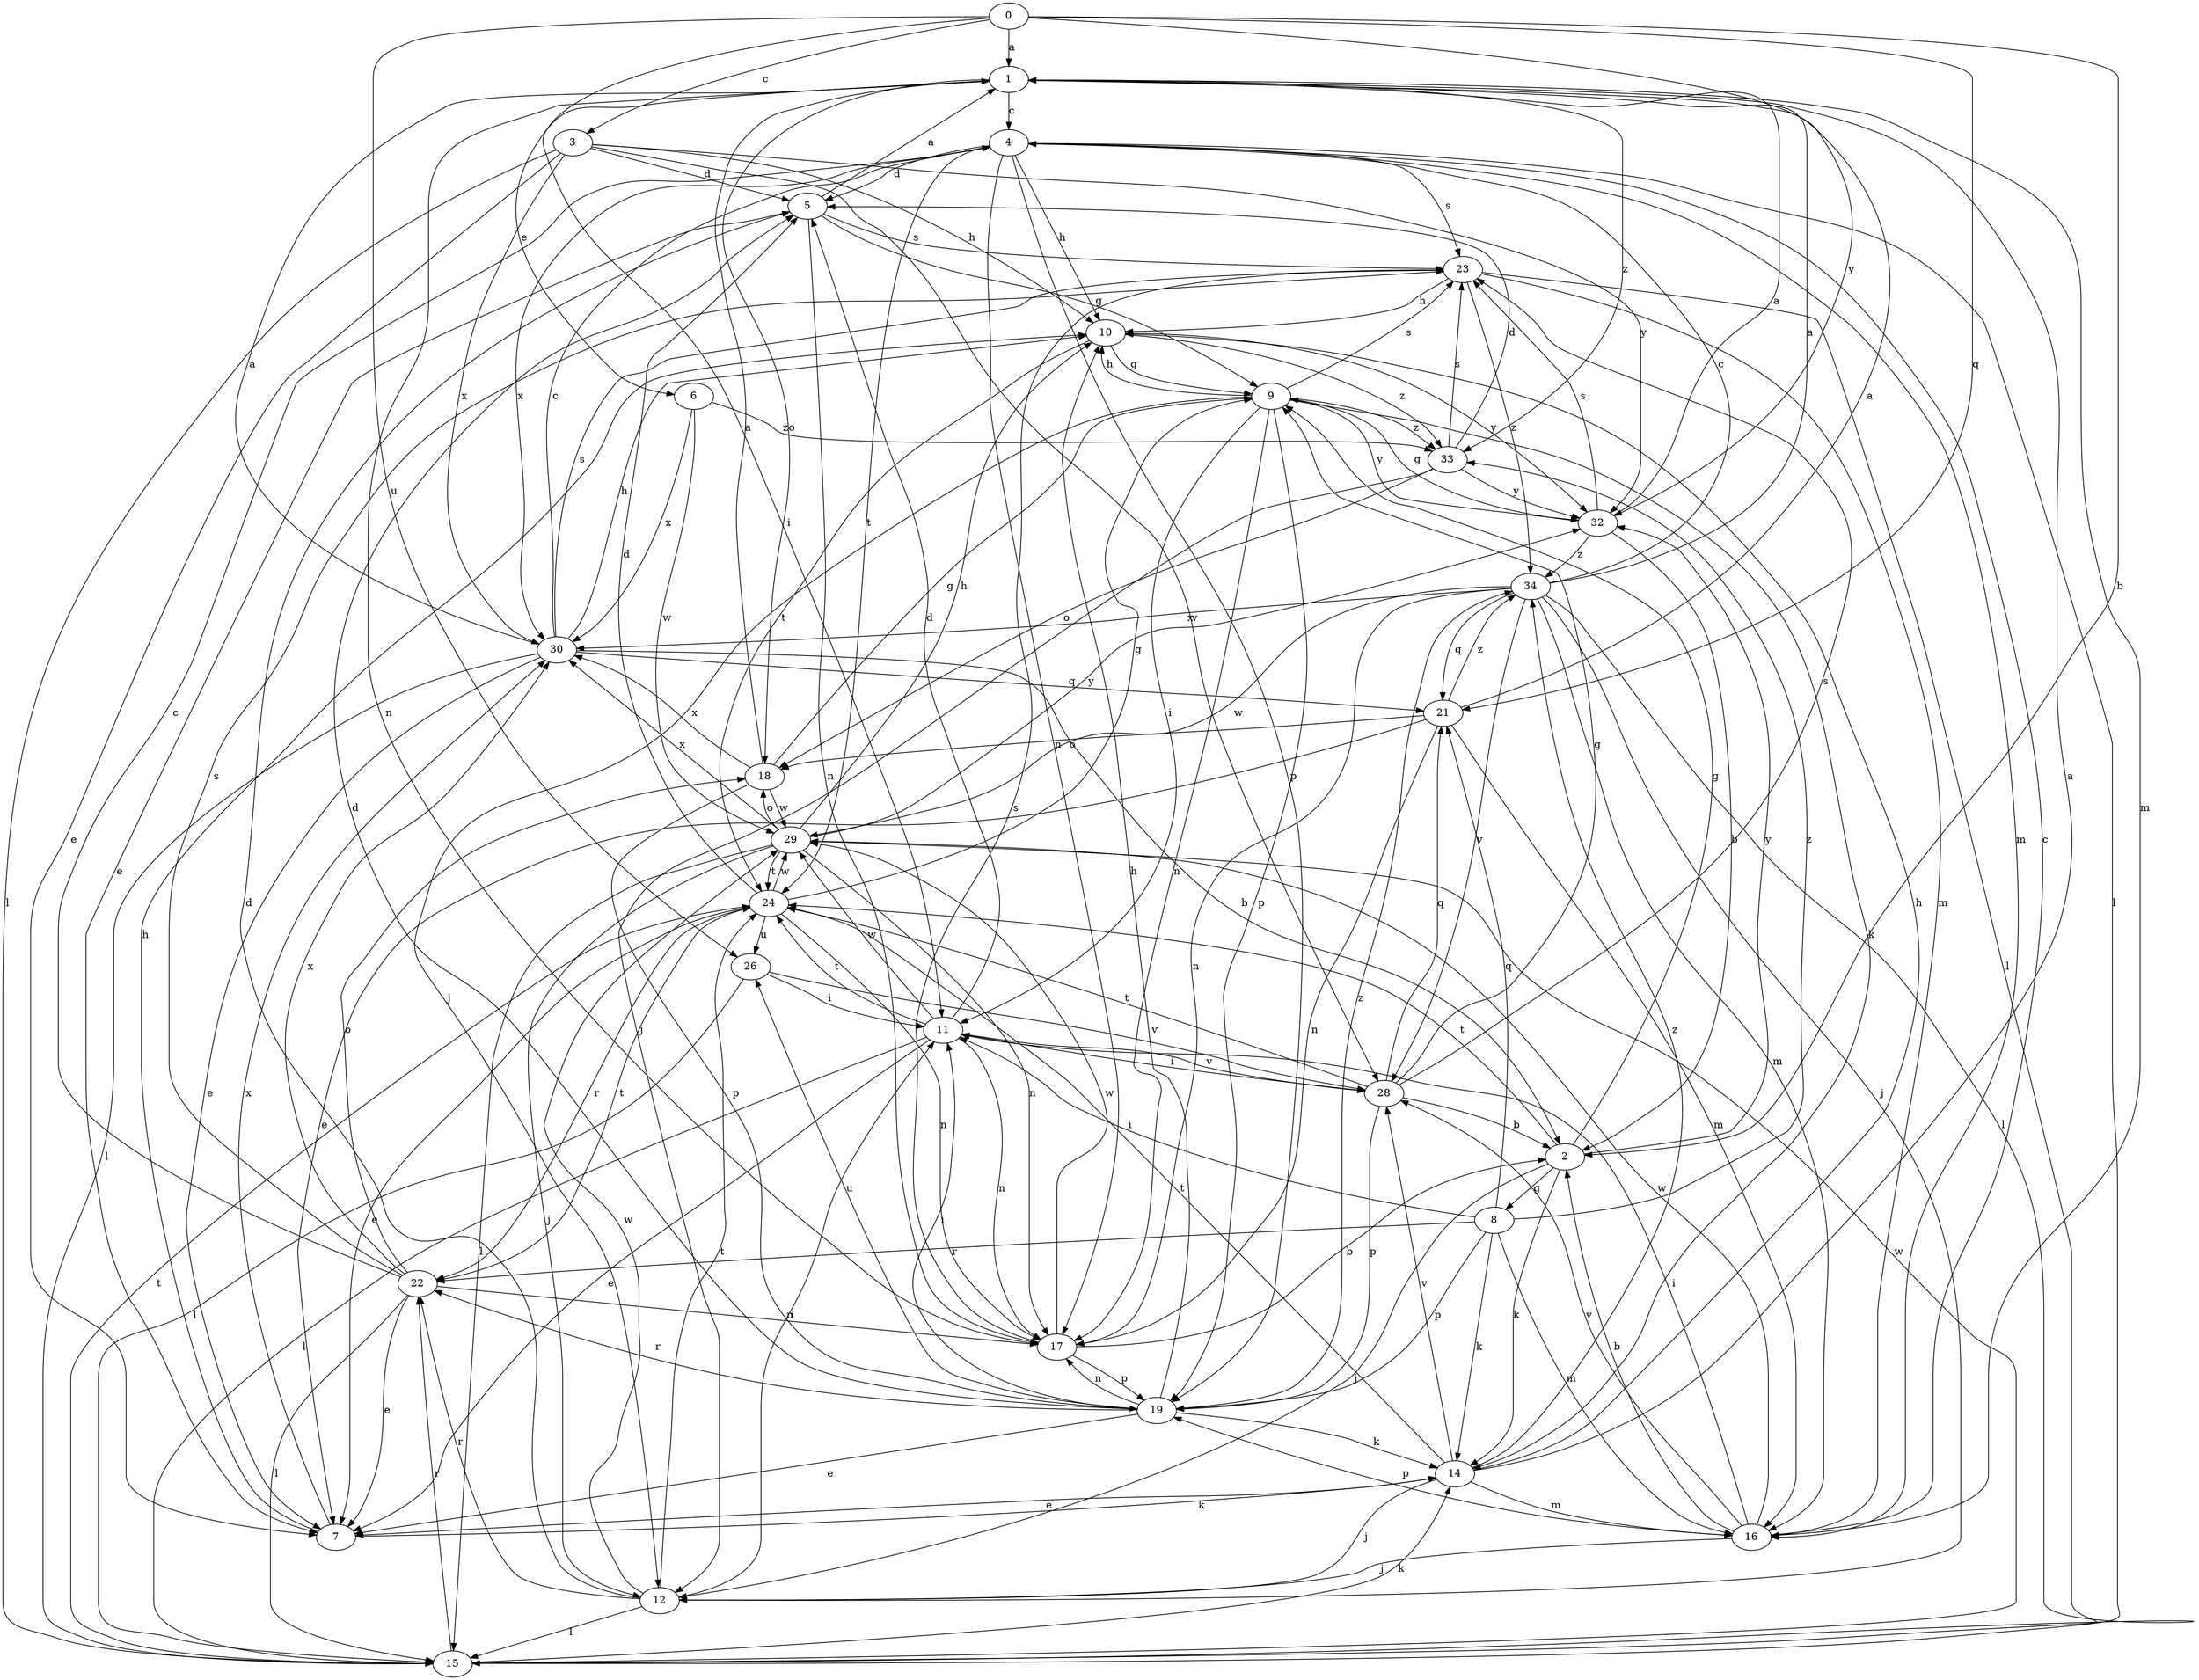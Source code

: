 strict digraph  {
0;
1;
2;
3;
4;
5;
6;
7;
8;
9;
10;
11;
12;
14;
15;
16;
17;
18;
19;
21;
22;
23;
24;
26;
28;
29;
30;
32;
33;
34;
0 -> 1  [label=a];
0 -> 2  [label=b];
0 -> 3  [label=c];
0 -> 11  [label=i];
0 -> 21  [label=q];
0 -> 26  [label=u];
0 -> 32  [label=y];
1 -> 4  [label=c];
1 -> 6  [label=e];
1 -> 16  [label=m];
1 -> 17  [label=n];
1 -> 18  [label=o];
1 -> 33  [label=z];
2 -> 8  [label=g];
2 -> 9  [label=g];
2 -> 12  [label=j];
2 -> 14  [label=k];
2 -> 24  [label=t];
2 -> 32  [label=y];
3 -> 5  [label=d];
3 -> 7  [label=e];
3 -> 10  [label=h];
3 -> 15  [label=l];
3 -> 28  [label=v];
3 -> 30  [label=x];
3 -> 32  [label=y];
4 -> 5  [label=d];
4 -> 10  [label=h];
4 -> 15  [label=l];
4 -> 16  [label=m];
4 -> 17  [label=n];
4 -> 19  [label=p];
4 -> 23  [label=s];
4 -> 24  [label=t];
4 -> 30  [label=x];
5 -> 1  [label=a];
5 -> 7  [label=e];
5 -> 9  [label=g];
5 -> 17  [label=n];
5 -> 23  [label=s];
6 -> 29  [label=w];
6 -> 30  [label=x];
6 -> 33  [label=z];
7 -> 10  [label=h];
7 -> 14  [label=k];
7 -> 30  [label=x];
8 -> 11  [label=i];
8 -> 14  [label=k];
8 -> 16  [label=m];
8 -> 19  [label=p];
8 -> 21  [label=q];
8 -> 22  [label=r];
8 -> 33  [label=z];
9 -> 10  [label=h];
9 -> 11  [label=i];
9 -> 12  [label=j];
9 -> 14  [label=k];
9 -> 17  [label=n];
9 -> 19  [label=p];
9 -> 23  [label=s];
9 -> 32  [label=y];
9 -> 33  [label=z];
10 -> 9  [label=g];
10 -> 24  [label=t];
10 -> 32  [label=y];
10 -> 33  [label=z];
11 -> 5  [label=d];
11 -> 7  [label=e];
11 -> 15  [label=l];
11 -> 17  [label=n];
11 -> 24  [label=t];
11 -> 28  [label=v];
11 -> 29  [label=w];
12 -> 5  [label=d];
12 -> 11  [label=i];
12 -> 15  [label=l];
12 -> 22  [label=r];
12 -> 24  [label=t];
12 -> 29  [label=w];
14 -> 1  [label=a];
14 -> 7  [label=e];
14 -> 10  [label=h];
14 -> 12  [label=j];
14 -> 16  [label=m];
14 -> 24  [label=t];
14 -> 28  [label=v];
14 -> 34  [label=z];
15 -> 14  [label=k];
15 -> 22  [label=r];
15 -> 24  [label=t];
15 -> 29  [label=w];
16 -> 2  [label=b];
16 -> 4  [label=c];
16 -> 11  [label=i];
16 -> 12  [label=j];
16 -> 19  [label=p];
16 -> 28  [label=v];
16 -> 29  [label=w];
17 -> 2  [label=b];
17 -> 19  [label=p];
17 -> 23  [label=s];
17 -> 29  [label=w];
18 -> 1  [label=a];
18 -> 9  [label=g];
18 -> 19  [label=p];
18 -> 29  [label=w];
18 -> 30  [label=x];
19 -> 5  [label=d];
19 -> 7  [label=e];
19 -> 10  [label=h];
19 -> 11  [label=i];
19 -> 14  [label=k];
19 -> 17  [label=n];
19 -> 22  [label=r];
19 -> 26  [label=u];
19 -> 34  [label=z];
21 -> 1  [label=a];
21 -> 7  [label=e];
21 -> 16  [label=m];
21 -> 17  [label=n];
21 -> 18  [label=o];
21 -> 34  [label=z];
22 -> 4  [label=c];
22 -> 7  [label=e];
22 -> 15  [label=l];
22 -> 17  [label=n];
22 -> 18  [label=o];
22 -> 23  [label=s];
22 -> 24  [label=t];
22 -> 30  [label=x];
23 -> 10  [label=h];
23 -> 15  [label=l];
23 -> 16  [label=m];
23 -> 34  [label=z];
24 -> 5  [label=d];
24 -> 7  [label=e];
24 -> 9  [label=g];
24 -> 17  [label=n];
24 -> 22  [label=r];
24 -> 26  [label=u];
24 -> 29  [label=w];
26 -> 11  [label=i];
26 -> 15  [label=l];
26 -> 28  [label=v];
28 -> 2  [label=b];
28 -> 9  [label=g];
28 -> 11  [label=i];
28 -> 19  [label=p];
28 -> 21  [label=q];
28 -> 23  [label=s];
28 -> 24  [label=t];
29 -> 10  [label=h];
29 -> 12  [label=j];
29 -> 15  [label=l];
29 -> 17  [label=n];
29 -> 18  [label=o];
29 -> 24  [label=t];
29 -> 30  [label=x];
29 -> 32  [label=y];
30 -> 1  [label=a];
30 -> 2  [label=b];
30 -> 4  [label=c];
30 -> 7  [label=e];
30 -> 10  [label=h];
30 -> 15  [label=l];
30 -> 21  [label=q];
30 -> 23  [label=s];
32 -> 1  [label=a];
32 -> 2  [label=b];
32 -> 9  [label=g];
32 -> 23  [label=s];
32 -> 34  [label=z];
33 -> 5  [label=d];
33 -> 12  [label=j];
33 -> 18  [label=o];
33 -> 23  [label=s];
33 -> 32  [label=y];
34 -> 1  [label=a];
34 -> 4  [label=c];
34 -> 12  [label=j];
34 -> 15  [label=l];
34 -> 16  [label=m];
34 -> 17  [label=n];
34 -> 21  [label=q];
34 -> 28  [label=v];
34 -> 29  [label=w];
34 -> 30  [label=x];
}
